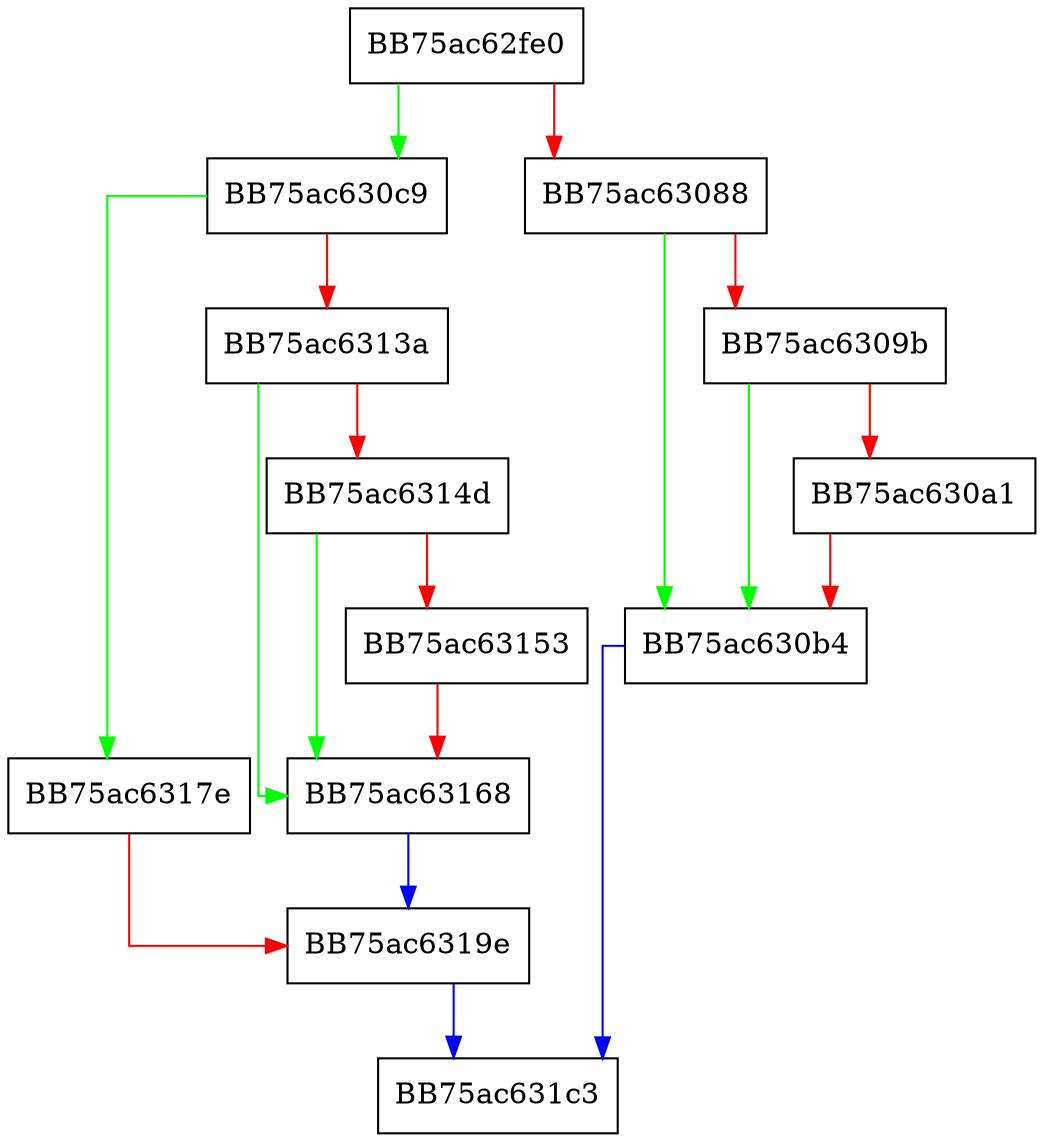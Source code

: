 digraph OpenFile {
  node [shape="box"];
  graph [splines=ortho];
  BB75ac62fe0 -> BB75ac630c9 [color="green"];
  BB75ac62fe0 -> BB75ac63088 [color="red"];
  BB75ac63088 -> BB75ac630b4 [color="green"];
  BB75ac63088 -> BB75ac6309b [color="red"];
  BB75ac6309b -> BB75ac630b4 [color="green"];
  BB75ac6309b -> BB75ac630a1 [color="red"];
  BB75ac630a1 -> BB75ac630b4 [color="red"];
  BB75ac630b4 -> BB75ac631c3 [color="blue"];
  BB75ac630c9 -> BB75ac6317e [color="green"];
  BB75ac630c9 -> BB75ac6313a [color="red"];
  BB75ac6313a -> BB75ac63168 [color="green"];
  BB75ac6313a -> BB75ac6314d [color="red"];
  BB75ac6314d -> BB75ac63168 [color="green"];
  BB75ac6314d -> BB75ac63153 [color="red"];
  BB75ac63153 -> BB75ac63168 [color="red"];
  BB75ac63168 -> BB75ac6319e [color="blue"];
  BB75ac6317e -> BB75ac6319e [color="red"];
  BB75ac6319e -> BB75ac631c3 [color="blue"];
}